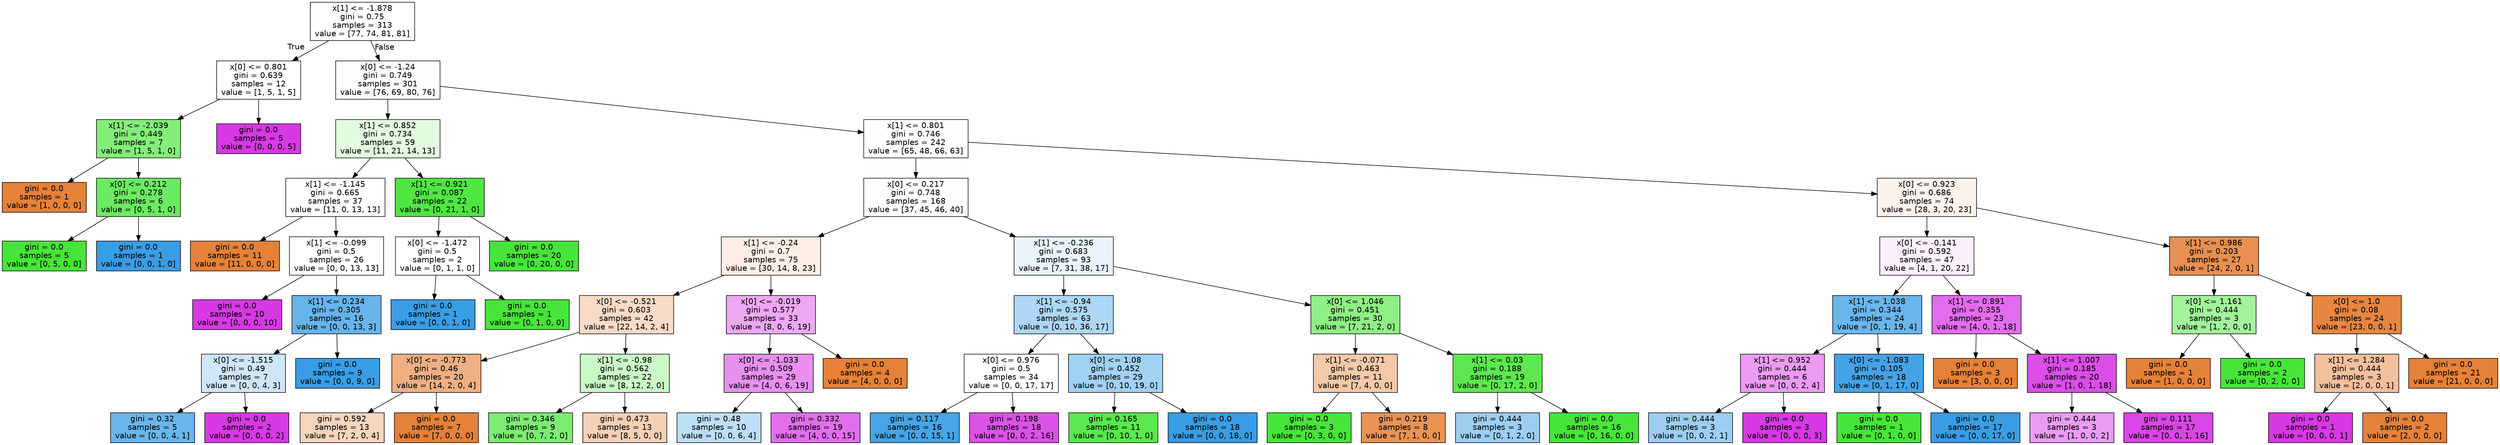 digraph Tree {
node [shape=box, style="filled", color="black", fontname="helvetica"] ;
edge [fontname="helvetica"] ;
0 [label="x[1] <= -1.878\ngini = 0.75\nsamples = 313\nvalue = [77, 74, 81, 81]", fillcolor="#ffffff"] ;
1 [label="x[0] <= 0.801\ngini = 0.639\nsamples = 12\nvalue = [1, 5, 1, 5]", fillcolor="#ffffff"] ;
0 -> 1 [labeldistance=2.5, labelangle=45, headlabel="True"] ;
2 [label="x[1] <= -2.039\ngini = 0.449\nsamples = 7\nvalue = [1, 5, 1, 0]", fillcolor="#84ee7b"] ;
1 -> 2 ;
3 [label="gini = 0.0\nsamples = 1\nvalue = [1, 0, 0, 0]", fillcolor="#e58139"] ;
2 -> 3 ;
4 [label="x[0] <= 0.212\ngini = 0.278\nsamples = 6\nvalue = [0, 5, 1, 0]", fillcolor="#6cea61"] ;
2 -> 4 ;
5 [label="gini = 0.0\nsamples = 5\nvalue = [0, 5, 0, 0]", fillcolor="#47e539"] ;
4 -> 5 ;
6 [label="gini = 0.0\nsamples = 1\nvalue = [0, 0, 1, 0]", fillcolor="#399de5"] ;
4 -> 6 ;
7 [label="gini = 0.0\nsamples = 5\nvalue = [0, 0, 0, 5]", fillcolor="#d739e5"] ;
1 -> 7 ;
8 [label="x[0] <= -1.24\ngini = 0.749\nsamples = 301\nvalue = [76, 69, 80, 76]", fillcolor="#fbfdff"] ;
0 -> 8 [labeldistance=2.5, labelangle=-45, headlabel="False"] ;
9 [label="x[1] <= 0.852\ngini = 0.734\nsamples = 59\nvalue = [11, 21, 14, 13]", fillcolor="#e2fbe0"] ;
8 -> 9 ;
10 [label="x[1] <= -1.145\ngini = 0.665\nsamples = 37\nvalue = [11, 0, 13, 13]", fillcolor="#ffffff"] ;
9 -> 10 ;
11 [label="gini = 0.0\nsamples = 11\nvalue = [11, 0, 0, 0]", fillcolor="#e58139"] ;
10 -> 11 ;
12 [label="x[1] <= -0.099\ngini = 0.5\nsamples = 26\nvalue = [0, 0, 13, 13]", fillcolor="#ffffff"] ;
10 -> 12 ;
13 [label="gini = 0.0\nsamples = 10\nvalue = [0, 0, 0, 10]", fillcolor="#d739e5"] ;
12 -> 13 ;
14 [label="x[1] <= 0.234\ngini = 0.305\nsamples = 16\nvalue = [0, 0, 13, 3]", fillcolor="#67b4eb"] ;
12 -> 14 ;
15 [label="x[0] <= -1.515\ngini = 0.49\nsamples = 7\nvalue = [0, 0, 4, 3]", fillcolor="#cee6f8"] ;
14 -> 15 ;
16 [label="gini = 0.32\nsamples = 5\nvalue = [0, 0, 4, 1]", fillcolor="#6ab6ec"] ;
15 -> 16 ;
17 [label="gini = 0.0\nsamples = 2\nvalue = [0, 0, 0, 2]", fillcolor="#d739e5"] ;
15 -> 17 ;
18 [label="gini = 0.0\nsamples = 9\nvalue = [0, 0, 9, 0]", fillcolor="#399de5"] ;
14 -> 18 ;
19 [label="x[1] <= 0.921\ngini = 0.087\nsamples = 22\nvalue = [0, 21, 1, 0]", fillcolor="#50e642"] ;
9 -> 19 ;
20 [label="x[0] <= -1.472\ngini = 0.5\nsamples = 2\nvalue = [0, 1, 1, 0]", fillcolor="#ffffff"] ;
19 -> 20 ;
21 [label="gini = 0.0\nsamples = 1\nvalue = [0, 0, 1, 0]", fillcolor="#399de5"] ;
20 -> 21 ;
22 [label="gini = 0.0\nsamples = 1\nvalue = [0, 1, 0, 0]", fillcolor="#47e539"] ;
20 -> 22 ;
23 [label="gini = 0.0\nsamples = 20\nvalue = [0, 20, 0, 0]", fillcolor="#47e539"] ;
19 -> 23 ;
24 [label="x[1] <= 0.801\ngini = 0.746\nsamples = 242\nvalue = [65, 48, 66, 63]", fillcolor="#fefeff"] ;
8 -> 24 ;
25 [label="x[0] <= 0.217\ngini = 0.748\nsamples = 168\nvalue = [37, 45, 46, 40]", fillcolor="#fdfeff"] ;
24 -> 25 ;
26 [label="x[1] <= -0.24\ngini = 0.7\nsamples = 75\nvalue = [30, 14, 8, 23]", fillcolor="#fceee4"] ;
25 -> 26 ;
27 [label="x[0] <= -0.521\ngini = 0.603\nsamples = 42\nvalue = [22, 14, 2, 4]", fillcolor="#f8dbc6"] ;
26 -> 27 ;
28 [label="x[0] <= -0.773\ngini = 0.46\nsamples = 20\nvalue = [14, 2, 0, 4]", fillcolor="#efb083"] ;
27 -> 28 ;
29 [label="gini = 0.592\nsamples = 13\nvalue = [7, 2, 0, 4]", fillcolor="#f6d5bd"] ;
28 -> 29 ;
30 [label="gini = 0.0\nsamples = 7\nvalue = [7, 0, 0, 0]", fillcolor="#e58139"] ;
28 -> 30 ;
31 [label="x[1] <= -0.98\ngini = 0.562\nsamples = 22\nvalue = [8, 12, 2, 0]", fillcolor="#caf8c6"] ;
27 -> 31 ;
32 [label="gini = 0.346\nsamples = 9\nvalue = [0, 7, 2, 0]", fillcolor="#7cec72"] ;
31 -> 32 ;
33 [label="gini = 0.473\nsamples = 13\nvalue = [8, 5, 0, 0]", fillcolor="#f5d0b5"] ;
31 -> 33 ;
34 [label="x[0] <= -0.019\ngini = 0.577\nsamples = 33\nvalue = [8, 0, 6, 19]", fillcolor="#eda8f4"] ;
26 -> 34 ;
35 [label="x[0] <= -1.033\ngini = 0.509\nsamples = 29\nvalue = [4, 0, 6, 19]", fillcolor="#e88ff0"] ;
34 -> 35 ;
36 [label="gini = 0.48\nsamples = 10\nvalue = [0, 0, 6, 4]", fillcolor="#bddef6"] ;
35 -> 36 ;
37 [label="gini = 0.332\nsamples = 19\nvalue = [4, 0, 0, 15]", fillcolor="#e26eec"] ;
35 -> 37 ;
38 [label="gini = 0.0\nsamples = 4\nvalue = [4, 0, 0, 0]", fillcolor="#e58139"] ;
34 -> 38 ;
39 [label="x[1] <= -0.236\ngini = 0.683\nsamples = 93\nvalue = [7, 31, 38, 17]", fillcolor="#e9f4fc"] ;
25 -> 39 ;
40 [label="x[1] <= -0.94\ngini = 0.575\nsamples = 63\nvalue = [0, 10, 36, 17]", fillcolor="#add7f4"] ;
39 -> 40 ;
41 [label="x[0] <= 0.976\ngini = 0.5\nsamples = 34\nvalue = [0, 0, 17, 17]", fillcolor="#ffffff"] ;
40 -> 41 ;
42 [label="gini = 0.117\nsamples = 16\nvalue = [0, 0, 15, 1]", fillcolor="#46a4e7"] ;
41 -> 42 ;
43 [label="gini = 0.198\nsamples = 18\nvalue = [0, 0, 2, 16]", fillcolor="#dc52e8"] ;
41 -> 43 ;
44 [label="x[0] <= 1.08\ngini = 0.452\nsamples = 29\nvalue = [0, 10, 19, 0]", fillcolor="#a1d1f3"] ;
40 -> 44 ;
45 [label="gini = 0.165\nsamples = 11\nvalue = [0, 10, 1, 0]", fillcolor="#59e84d"] ;
44 -> 45 ;
46 [label="gini = 0.0\nsamples = 18\nvalue = [0, 0, 18, 0]", fillcolor="#399de5"] ;
44 -> 46 ;
47 [label="x[0] <= 1.046\ngini = 0.451\nsamples = 30\nvalue = [7, 21, 2, 0]", fillcolor="#8fef86"] ;
39 -> 47 ;
48 [label="x[1] <= -0.071\ngini = 0.463\nsamples = 11\nvalue = [7, 4, 0, 0]", fillcolor="#f4c9aa"] ;
47 -> 48 ;
49 [label="gini = 0.0\nsamples = 3\nvalue = [0, 3, 0, 0]", fillcolor="#47e539"] ;
48 -> 49 ;
50 [label="gini = 0.219\nsamples = 8\nvalue = [7, 1, 0, 0]", fillcolor="#e99355"] ;
48 -> 50 ;
51 [label="x[1] <= 0.03\ngini = 0.188\nsamples = 19\nvalue = [0, 17, 2, 0]", fillcolor="#5de850"] ;
47 -> 51 ;
52 [label="gini = 0.444\nsamples = 3\nvalue = [0, 1, 2, 0]", fillcolor="#9ccef2"] ;
51 -> 52 ;
53 [label="gini = 0.0\nsamples = 16\nvalue = [0, 16, 0, 0]", fillcolor="#47e539"] ;
51 -> 53 ;
54 [label="x[0] <= 0.923\ngini = 0.686\nsamples = 74\nvalue = [28, 3, 20, 23]", fillcolor="#fcf3ec"] ;
24 -> 54 ;
55 [label="x[0] <= -0.141\ngini = 0.592\nsamples = 47\nvalue = [4, 1, 20, 22]", fillcolor="#fcf0fd"] ;
54 -> 55 ;
56 [label="x[1] <= 1.038\ngini = 0.344\nsamples = 24\nvalue = [0, 1, 19, 4]", fillcolor="#6ab6ec"] ;
55 -> 56 ;
57 [label="x[1] <= 0.952\ngini = 0.444\nsamples = 6\nvalue = [0, 0, 2, 4]", fillcolor="#eb9cf2"] ;
56 -> 57 ;
58 [label="gini = 0.444\nsamples = 3\nvalue = [0, 0, 2, 1]", fillcolor="#9ccef2"] ;
57 -> 58 ;
59 [label="gini = 0.0\nsamples = 3\nvalue = [0, 0, 0, 3]", fillcolor="#d739e5"] ;
57 -> 59 ;
60 [label="x[0] <= -1.083\ngini = 0.105\nsamples = 18\nvalue = [0, 1, 17, 0]", fillcolor="#45a3e7"] ;
56 -> 60 ;
61 [label="gini = 0.0\nsamples = 1\nvalue = [0, 1, 0, 0]", fillcolor="#47e539"] ;
60 -> 61 ;
62 [label="gini = 0.0\nsamples = 17\nvalue = [0, 0, 17, 0]", fillcolor="#399de5"] ;
60 -> 62 ;
63 [label="x[1] <= 0.891\ngini = 0.355\nsamples = 23\nvalue = [4, 0, 1, 18]", fillcolor="#e26dec"] ;
55 -> 63 ;
64 [label="gini = 0.0\nsamples = 3\nvalue = [3, 0, 0, 0]", fillcolor="#e58139"] ;
63 -> 64 ;
65 [label="x[1] <= 1.007\ngini = 0.185\nsamples = 20\nvalue = [1, 0, 1, 18]", fillcolor="#db4ee8"] ;
63 -> 65 ;
66 [label="gini = 0.444\nsamples = 3\nvalue = [1, 0, 0, 2]", fillcolor="#eb9cf2"] ;
65 -> 66 ;
67 [label="gini = 0.111\nsamples = 17\nvalue = [0, 0, 1, 16]", fillcolor="#da45e7"] ;
65 -> 67 ;
68 [label="x[1] <= 0.986\ngini = 0.203\nsamples = 27\nvalue = [24, 2, 0, 1]", fillcolor="#e89051"] ;
54 -> 68 ;
69 [label="x[0] <= 1.161\ngini = 0.444\nsamples = 3\nvalue = [1, 2, 0, 0]", fillcolor="#a3f29c"] ;
68 -> 69 ;
70 [label="gini = 0.0\nsamples = 1\nvalue = [1, 0, 0, 0]", fillcolor="#e58139"] ;
69 -> 70 ;
71 [label="gini = 0.0\nsamples = 2\nvalue = [0, 2, 0, 0]", fillcolor="#47e539"] ;
69 -> 71 ;
72 [label="x[0] <= 1.0\ngini = 0.08\nsamples = 24\nvalue = [23, 0, 0, 1]", fillcolor="#e68642"] ;
68 -> 72 ;
73 [label="x[1] <= 1.284\ngini = 0.444\nsamples = 3\nvalue = [2, 0, 0, 1]", fillcolor="#f2c09c"] ;
72 -> 73 ;
74 [label="gini = 0.0\nsamples = 1\nvalue = [0, 0, 0, 1]", fillcolor="#d739e5"] ;
73 -> 74 ;
75 [label="gini = 0.0\nsamples = 2\nvalue = [2, 0, 0, 0]", fillcolor="#e58139"] ;
73 -> 75 ;
76 [label="gini = 0.0\nsamples = 21\nvalue = [21, 0, 0, 0]", fillcolor="#e58139"] ;
72 -> 76 ;
}